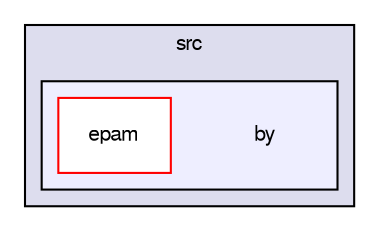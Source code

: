 digraph "C:/Workspace_Java_SE_3/Project/src/by" {
  bgcolor=transparent;
  compound=true
  node [ fontsize="10", fontname="FreeSans"];
  edge [ labelfontsize="10", labelfontname="FreeSans"];
  subgraph clusterdir_58dcf00af7e20249dfdb587b85363f8c {
    graph [ bgcolor="#ddddee", pencolor="black", label="src" fontname="FreeSans", fontsize="10", URL="dir_58dcf00af7e20249dfdb587b85363f8c.html"]
  subgraph clusterdir_a8bb8e61539b99973451c85ad05d9abb {
    graph [ bgcolor="#eeeeff", pencolor="black", label="" URL="dir_a8bb8e61539b99973451c85ad05d9abb.html"];
    dir_a8bb8e61539b99973451c85ad05d9abb [shape=plaintext label="by"];
    dir_76d8b636dcb00554d5f83d4c96d2f932 [shape=box label="epam" color="red" fillcolor="white" style="filled" URL="dir_76d8b636dcb00554d5f83d4c96d2f932.html"];
  }
  }
}
